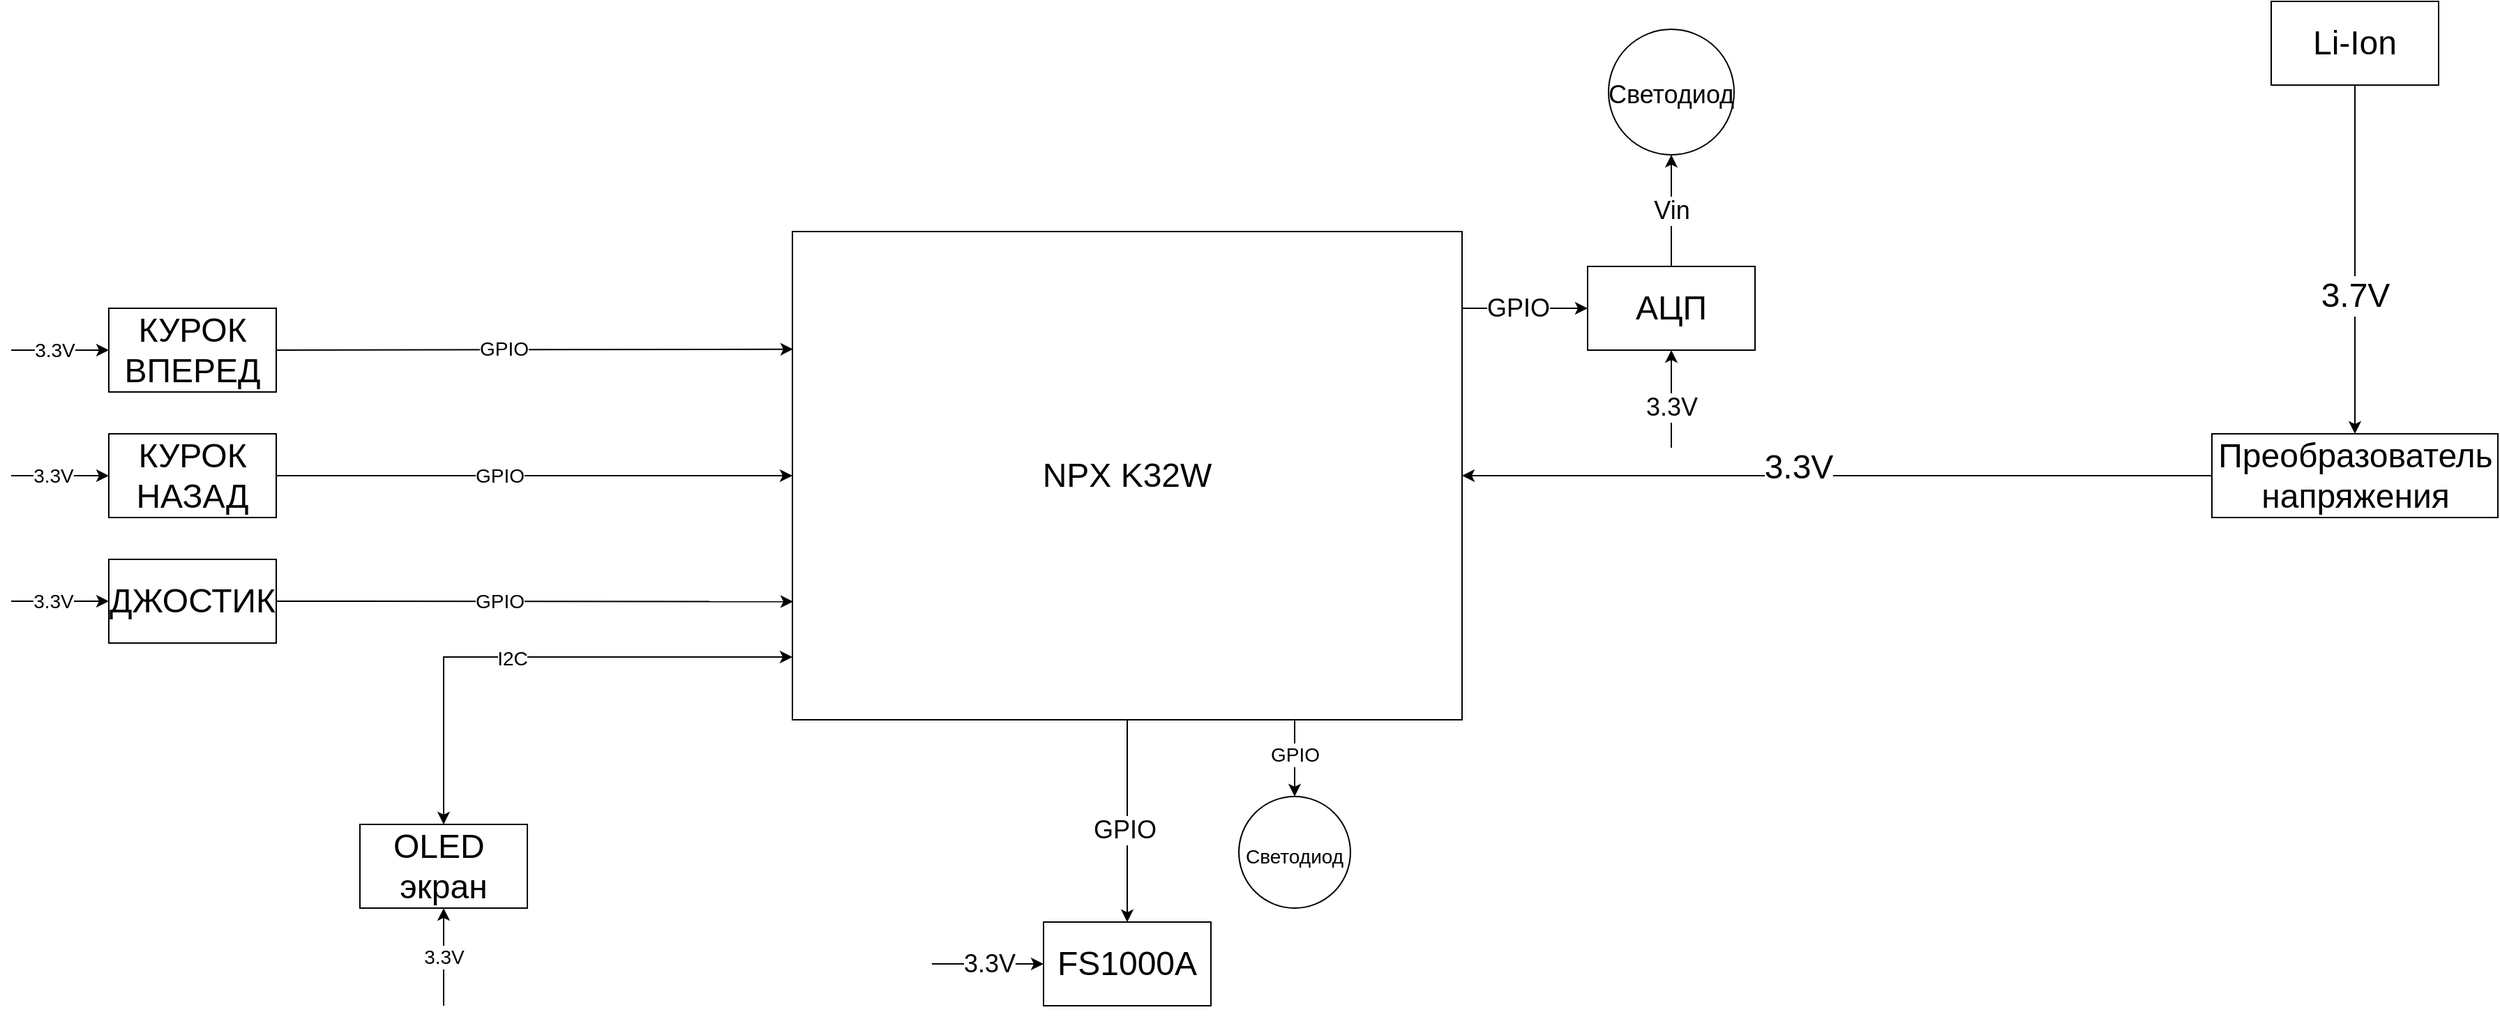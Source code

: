 <mxfile version="20.4.0" type="device"><diagram id="winIuXBzARMZwJQWiTE4" name="Page-1"><mxGraphModel dx="1673" dy="896" grid="1" gridSize="10" guides="1" tooltips="1" connect="1" arrows="1" fold="1" page="1" pageScale="1" pageWidth="3300" pageHeight="4681" background="#ffffff" math="0" shadow="0"><root><mxCell id="0"/><mxCell id="1" parent="0"/><mxCell id="053PS0gHGpYyn1UOpELs-1" value="&lt;font style=&quot;font-size: 24px&quot;&gt;NPX K32W&lt;/font&gt;" style="rounded=0;whiteSpace=wrap;html=1;" parent="1" vertex="1"><mxGeometry x="1040" y="455" width="480" height="350" as="geometry"/></mxCell><mxCell id="053PS0gHGpYyn1UOpELs-2" value="КУРОК ВПЕРЕД" style="rounded=0;whiteSpace=wrap;html=1;fontSize=24;" parent="1" vertex="1"><mxGeometry x="550" y="510" width="120" height="60" as="geometry"/></mxCell><mxCell id="053PS0gHGpYyn1UOpELs-3" value="КУРОК&lt;br&gt;НАЗАД" style="rounded=0;whiteSpace=wrap;html=1;fontSize=24;" parent="1" vertex="1"><mxGeometry x="550" y="600" width="120" height="60" as="geometry"/></mxCell><mxCell id="053PS0gHGpYyn1UOpELs-4" value="ДЖОСТИК" style="rounded=0;whiteSpace=wrap;html=1;fontSize=24;" parent="1" vertex="1"><mxGeometry x="550" y="690" width="120" height="60" as="geometry"/></mxCell><mxCell id="053PS0gHGpYyn1UOpELs-5" value="OLED&amp;nbsp;&lt;br&gt;экран" style="rounded=0;whiteSpace=wrap;html=1;fontSize=24;" parent="1" vertex="1"><mxGeometry x="730" y="880" width="120" height="60" as="geometry"/></mxCell><mxCell id="053PS0gHGpYyn1UOpELs-6" value="FS1000A" style="rounded=0;whiteSpace=wrap;html=1;fontSize=24;" parent="1" vertex="1"><mxGeometry x="1220" y="950" width="120" height="60" as="geometry"/></mxCell><mxCell id="053PS0gHGpYyn1UOpELs-7" value="Li-Ion" style="rounded=0;whiteSpace=wrap;html=1;fontSize=24;" parent="1" vertex="1"><mxGeometry x="2100" y="290" width="120" height="60" as="geometry"/></mxCell><mxCell id="053PS0gHGpYyn1UOpELs-8" value="Преобразователь напряжения" style="rounded=0;whiteSpace=wrap;html=1;fontSize=24;" parent="1" vertex="1"><mxGeometry x="2057.5" y="600" width="205" height="60" as="geometry"/></mxCell><mxCell id="053PS0gHGpYyn1UOpELs-12" value="" style="endArrow=classic;html=1;rounded=0;fontSize=24;exitX=0.5;exitY=1;exitDx=0;exitDy=0;entryX=0.5;entryY=0;entryDx=0;entryDy=0;" parent="1" source="053PS0gHGpYyn1UOpELs-7" target="053PS0gHGpYyn1UOpELs-8" edge="1"><mxGeometry width="50" height="50" relative="1" as="geometry"><mxPoint x="1950" y="480" as="sourcePoint"/><mxPoint x="2000" y="430" as="targetPoint"/></mxGeometry></mxCell><mxCell id="053PS0gHGpYyn1UOpELs-13" value="3.7V" style="edgeLabel;html=1;align=center;verticalAlign=middle;resizable=0;points=[];fontSize=24;" parent="053PS0gHGpYyn1UOpELs-12" vertex="1" connectable="0"><mxGeometry x="0.208" relative="1" as="geometry"><mxPoint as="offset"/></mxGeometry></mxCell><mxCell id="053PS0gHGpYyn1UOpELs-14" value="" style="endArrow=classic;html=1;rounded=0;fontSize=24;exitX=0;exitY=0.5;exitDx=0;exitDy=0;entryX=1;entryY=0.5;entryDx=0;entryDy=0;" parent="1" source="053PS0gHGpYyn1UOpELs-8" target="053PS0gHGpYyn1UOpELs-1" edge="1"><mxGeometry width="50" height="50" relative="1" as="geometry"><mxPoint x="1850" y="520" as="sourcePoint"/><mxPoint x="1900" y="470" as="targetPoint"/></mxGeometry></mxCell><mxCell id="053PS0gHGpYyn1UOpELs-15" value="3.3V" style="edgeLabel;html=1;align=center;verticalAlign=middle;resizable=0;points=[];fontSize=24;" parent="053PS0gHGpYyn1UOpELs-14" vertex="1" connectable="0"><mxGeometry x="0.107" y="-6" relative="1" as="geometry"><mxPoint x="1" as="offset"/></mxGeometry></mxCell><mxCell id="053PS0gHGpYyn1UOpELs-16" value="АЦП" style="rounded=0;whiteSpace=wrap;html=1;fontSize=24;" parent="1" vertex="1"><mxGeometry x="1610" y="480" width="120" height="60" as="geometry"/></mxCell><mxCell id="053PS0gHGpYyn1UOpELs-18" value="&lt;font style=&quot;font-size: 18px&quot;&gt;Светодиод&lt;/font&gt;" style="ellipse;whiteSpace=wrap;html=1;aspect=fixed;fontSize=24;" parent="1" vertex="1"><mxGeometry x="1625" y="310" width="90" height="90" as="geometry"/></mxCell><mxCell id="053PS0gHGpYyn1UOpELs-24" value="" style="endArrow=classic;html=1;rounded=0;fontSize=18;entryX=0;entryY=0.5;entryDx=0;entryDy=0;exitX=1.001;exitY=0.157;exitDx=0;exitDy=0;exitPerimeter=0;" parent="1" source="053PS0gHGpYyn1UOpELs-1" target="053PS0gHGpYyn1UOpELs-16" edge="1"><mxGeometry width="50" height="50" relative="1" as="geometry"><mxPoint x="1510" y="540" as="sourcePoint"/><mxPoint x="1560" y="490" as="targetPoint"/></mxGeometry></mxCell><mxCell id="053PS0gHGpYyn1UOpELs-25" value="GPIO" style="edgeLabel;html=1;align=center;verticalAlign=middle;resizable=0;points=[];fontSize=18;" parent="053PS0gHGpYyn1UOpELs-24" vertex="1" connectable="0"><mxGeometry x="0.221" y="1" relative="1" as="geometry"><mxPoint x="-15" y="1" as="offset"/></mxGeometry></mxCell><mxCell id="053PS0gHGpYyn1UOpELs-28" value="" style="endArrow=classic;html=1;rounded=0;fontSize=18;entryX=0.5;entryY=1;entryDx=0;entryDy=0;" parent="1" target="053PS0gHGpYyn1UOpELs-16" edge="1"><mxGeometry width="50" height="50" relative="1" as="geometry"><mxPoint x="1670" y="610" as="sourcePoint"/><mxPoint x="1660" y="540" as="targetPoint"/></mxGeometry></mxCell><mxCell id="053PS0gHGpYyn1UOpELs-31" value="3.3V" style="edgeLabel;html=1;align=center;verticalAlign=middle;resizable=0;points=[];fontSize=18;" parent="053PS0gHGpYyn1UOpELs-28" vertex="1" connectable="0"><mxGeometry x="0.27" y="3" relative="1" as="geometry"><mxPoint x="3" y="15" as="offset"/></mxGeometry></mxCell><mxCell id="053PS0gHGpYyn1UOpELs-32" value="" style="endArrow=classic;html=1;rounded=0;fontSize=18;exitX=0.5;exitY=0;exitDx=0;exitDy=0;entryX=0.5;entryY=1;entryDx=0;entryDy=0;" parent="1" source="053PS0gHGpYyn1UOpELs-16" target="053PS0gHGpYyn1UOpELs-18" edge="1"><mxGeometry width="50" height="50" relative="1" as="geometry"><mxPoint x="1610" y="460" as="sourcePoint"/><mxPoint x="1660" y="410" as="targetPoint"/></mxGeometry></mxCell><mxCell id="053PS0gHGpYyn1UOpELs-33" value="Vin" style="edgeLabel;html=1;align=center;verticalAlign=middle;resizable=0;points=[];fontSize=18;" parent="053PS0gHGpYyn1UOpELs-32" vertex="1" connectable="0"><mxGeometry x="0.227" y="2" relative="1" as="geometry"><mxPoint x="2" y="9" as="offset"/></mxGeometry></mxCell><mxCell id="053PS0gHGpYyn1UOpELs-34" value="" style="endArrow=classic;html=1;rounded=0;fontSize=18;entryX=0.5;entryY=0;entryDx=0;entryDy=0;exitX=0.5;exitY=1;exitDx=0;exitDy=0;" parent="1" source="053PS0gHGpYyn1UOpELs-1" target="053PS0gHGpYyn1UOpELs-6" edge="1"><mxGeometry width="50" height="50" relative="1" as="geometry"><mxPoint x="1240" y="1010" as="sourcePoint"/><mxPoint x="1290" y="960" as="targetPoint"/><Array as="points"><mxPoint x="1280" y="870"/></Array></mxGeometry></mxCell><mxCell id="053PS0gHGpYyn1UOpELs-35" value="GPIO" style="edgeLabel;html=1;align=center;verticalAlign=middle;resizable=0;points=[];fontSize=18;" parent="053PS0gHGpYyn1UOpELs-34" vertex="1" connectable="0"><mxGeometry x="0.092" y="-2" relative="1" as="geometry"><mxPoint as="offset"/></mxGeometry></mxCell><mxCell id="053PS0gHGpYyn1UOpELs-36" value="" style="endArrow=classic;html=1;rounded=0;fontSize=18;entryX=0;entryY=0.5;entryDx=0;entryDy=0;" parent="1" target="053PS0gHGpYyn1UOpELs-6" edge="1"><mxGeometry width="50" height="50" relative="1" as="geometry"><mxPoint x="1140" y="980" as="sourcePoint"/><mxPoint x="1230" y="910" as="targetPoint"/></mxGeometry></mxCell><mxCell id="053PS0gHGpYyn1UOpELs-37" value="3.3V" style="edgeLabel;html=1;align=center;verticalAlign=middle;resizable=0;points=[];fontSize=18;" parent="053PS0gHGpYyn1UOpELs-36" vertex="1" connectable="0"><mxGeometry x="0.191" relative="1" as="geometry"><mxPoint x="-7" as="offset"/></mxGeometry></mxCell><mxCell id="053PS0gHGpYyn1UOpELs-38" value="&lt;font style=&quot;font-size: 14px&quot;&gt;Светодиод&lt;/font&gt;" style="ellipse;whiteSpace=wrap;html=1;aspect=fixed;fontSize=24;" parent="1" vertex="1"><mxGeometry x="1360" y="860" width="80" height="80" as="geometry"/></mxCell><mxCell id="053PS0gHGpYyn1UOpELs-40" value="" style="endArrow=classic;html=1;rounded=0;fontSize=18;entryX=0.5;entryY=0;entryDx=0;entryDy=0;exitX=0.75;exitY=1;exitDx=0;exitDy=0;" parent="1" source="053PS0gHGpYyn1UOpELs-1" target="053PS0gHGpYyn1UOpELs-38" edge="1"><mxGeometry width="50" height="50" relative="1" as="geometry"><mxPoint x="1350" y="870" as="sourcePoint"/><mxPoint x="1400" y="820" as="targetPoint"/><Array as="points"/></mxGeometry></mxCell><mxCell id="053PS0gHGpYyn1UOpELs-41" value="GPIO" style="edgeLabel;html=1;align=center;verticalAlign=middle;resizable=0;points=[];fontSize=14;" parent="053PS0gHGpYyn1UOpELs-40" vertex="1" connectable="0"><mxGeometry x="-0.62" relative="1" as="geometry"><mxPoint y="14" as="offset"/></mxGeometry></mxCell><mxCell id="053PS0gHGpYyn1UOpELs-42" value="" style="endArrow=classic;html=1;rounded=0;fontSize=14;entryX=0.001;entryY=0.241;entryDx=0;entryDy=0;exitX=1;exitY=0.5;exitDx=0;exitDy=0;entryPerimeter=0;" parent="1" source="053PS0gHGpYyn1UOpELs-2" target="053PS0gHGpYyn1UOpELs-1" edge="1"><mxGeometry width="50" height="50" relative="1" as="geometry"><mxPoint x="630" y="620" as="sourcePoint"/><mxPoint x="680" y="570" as="targetPoint"/></mxGeometry></mxCell><mxCell id="053PS0gHGpYyn1UOpELs-45" value="GPIO" style="edgeLabel;html=1;align=center;verticalAlign=middle;resizable=0;points=[];fontSize=14;" parent="053PS0gHGpYyn1UOpELs-42" vertex="1" connectable="0"><mxGeometry x="-0.123" y="1" relative="1" as="geometry"><mxPoint as="offset"/></mxGeometry></mxCell><mxCell id="053PS0gHGpYyn1UOpELs-43" value="" style="endArrow=classic;html=1;rounded=0;fontSize=14;entryX=0;entryY=0.5;entryDx=0;entryDy=0;exitX=1;exitY=0.5;exitDx=0;exitDy=0;" parent="1" source="053PS0gHGpYyn1UOpELs-3" target="053PS0gHGpYyn1UOpELs-1" edge="1"><mxGeometry width="50" height="50" relative="1" as="geometry"><mxPoint x="1190" y="590" as="sourcePoint"/><mxPoint x="1240" y="540" as="targetPoint"/></mxGeometry></mxCell><mxCell id="053PS0gHGpYyn1UOpELs-46" value="GPIO" style="edgeLabel;html=1;align=center;verticalAlign=middle;resizable=0;points=[];fontSize=14;" parent="053PS0gHGpYyn1UOpELs-43" vertex="1" connectable="0"><mxGeometry x="-0.158" relative="1" as="geometry"><mxPoint x="4" as="offset"/></mxGeometry></mxCell><mxCell id="053PS0gHGpYyn1UOpELs-44" value="" style="endArrow=classic;html=1;rounded=0;fontSize=14;entryX=0.001;entryY=0.758;entryDx=0;entryDy=0;entryPerimeter=0;" parent="1" target="053PS0gHGpYyn1UOpELs-1" edge="1"><mxGeometry width="50" height="50" relative="1" as="geometry"><mxPoint x="670" y="720" as="sourcePoint"/><mxPoint x="920" y="700" as="targetPoint"/></mxGeometry></mxCell><mxCell id="053PS0gHGpYyn1UOpELs-47" value="GPIO" style="edgeLabel;html=1;align=center;verticalAlign=middle;resizable=0;points=[];fontSize=14;" parent="053PS0gHGpYyn1UOpELs-44" vertex="1" connectable="0"><mxGeometry x="-0.262" y="1" relative="1" as="geometry"><mxPoint x="23" y="1" as="offset"/></mxGeometry></mxCell><mxCell id="053PS0gHGpYyn1UOpELs-48" value="" style="endArrow=classic;html=1;rounded=0;fontSize=14;entryX=0;entryY=0.5;entryDx=0;entryDy=0;" parent="1" target="053PS0gHGpYyn1UOpELs-2" edge="1"><mxGeometry width="50" height="50" relative="1" as="geometry"><mxPoint x="480" y="540" as="sourcePoint"/><mxPoint x="520" y="520" as="targetPoint"/></mxGeometry></mxCell><mxCell id="053PS0gHGpYyn1UOpELs-51" value="3.3V" style="edgeLabel;html=1;align=center;verticalAlign=middle;resizable=0;points=[];fontSize=14;" parent="053PS0gHGpYyn1UOpELs-48" vertex="1" connectable="0"><mxGeometry x="0.381" y="-2" relative="1" as="geometry"><mxPoint x="-18" y="-2" as="offset"/></mxGeometry></mxCell><mxCell id="053PS0gHGpYyn1UOpELs-49" value="3.3V" style="endArrow=classic;html=1;rounded=0;fontSize=14;entryX=0;entryY=0.5;entryDx=0;entryDy=0;" parent="1" target="053PS0gHGpYyn1UOpELs-3" edge="1"><mxGeometry x="-0.143" width="50" height="50" relative="1" as="geometry"><mxPoint x="480" y="630" as="sourcePoint"/><mxPoint x="500" y="600" as="targetPoint"/><Array as="points"><mxPoint x="500" y="630"/><mxPoint x="520" y="630"/></Array><mxPoint as="offset"/></mxGeometry></mxCell><mxCell id="053PS0gHGpYyn1UOpELs-50" value="3.3V" style="endArrow=classic;html=1;rounded=0;fontSize=14;entryX=0;entryY=0.5;entryDx=0;entryDy=0;" parent="1" target="053PS0gHGpYyn1UOpELs-4" edge="1"><mxGeometry x="-0.143" width="50" height="50" relative="1" as="geometry"><mxPoint x="480" y="720" as="sourcePoint"/><mxPoint x="430" y="770" as="targetPoint"/><mxPoint as="offset"/></mxGeometry></mxCell><mxCell id="053PS0gHGpYyn1UOpELs-52" value="3.3V" style="endArrow=classic;html=1;rounded=0;fontSize=14;entryX=0.5;entryY=1;entryDx=0;entryDy=0;" parent="1" target="053PS0gHGpYyn1UOpELs-5" edge="1"><mxGeometry width="50" height="50" relative="1" as="geometry"><mxPoint x="790" y="1010" as="sourcePoint"/><mxPoint x="990" y="780" as="targetPoint"/></mxGeometry></mxCell><mxCell id="053PS0gHGpYyn1UOpELs-53" value="" style="endArrow=classic;startArrow=classic;html=1;rounded=0;fontSize=14;exitX=0.5;exitY=0;exitDx=0;exitDy=0;" parent="1" source="053PS0gHGpYyn1UOpELs-5" edge="1"><mxGeometry width="50" height="50" relative="1" as="geometry"><mxPoint x="880" y="830" as="sourcePoint"/><mxPoint x="1040" y="760" as="targetPoint"/><Array as="points"><mxPoint x="790" y="780"/><mxPoint x="790" y="760"/></Array></mxGeometry></mxCell><mxCell id="053PS0gHGpYyn1UOpELs-54" value="I2C" style="edgeLabel;html=1;align=center;verticalAlign=middle;resizable=0;points=[];fontSize=14;" parent="053PS0gHGpYyn1UOpELs-53" vertex="1" connectable="0"><mxGeometry x="-0.086" y="-1" relative="1" as="geometry"><mxPoint as="offset"/></mxGeometry></mxCell></root></mxGraphModel></diagram></mxfile>
